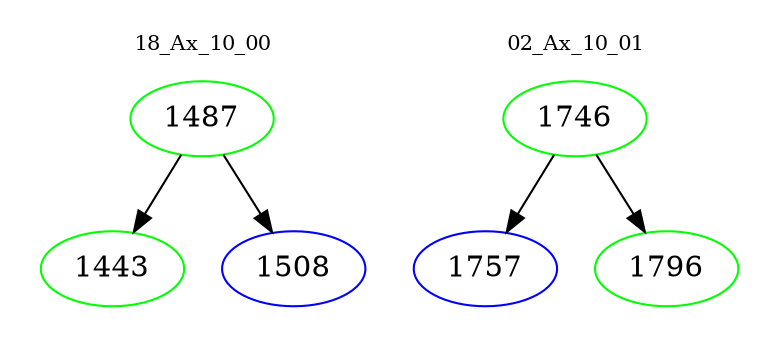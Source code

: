 digraph{
subgraph cluster_0 {
color = white
label = "18_Ax_10_00";
fontsize=10;
T0_1487 [label="1487", color="green"]
T0_1487 -> T0_1443 [color="black"]
T0_1443 [label="1443", color="green"]
T0_1487 -> T0_1508 [color="black"]
T0_1508 [label="1508", color="blue"]
}
subgraph cluster_1 {
color = white
label = "02_Ax_10_01";
fontsize=10;
T1_1746 [label="1746", color="green"]
T1_1746 -> T1_1757 [color="black"]
T1_1757 [label="1757", color="blue"]
T1_1746 -> T1_1796 [color="black"]
T1_1796 [label="1796", color="green"]
}
}
